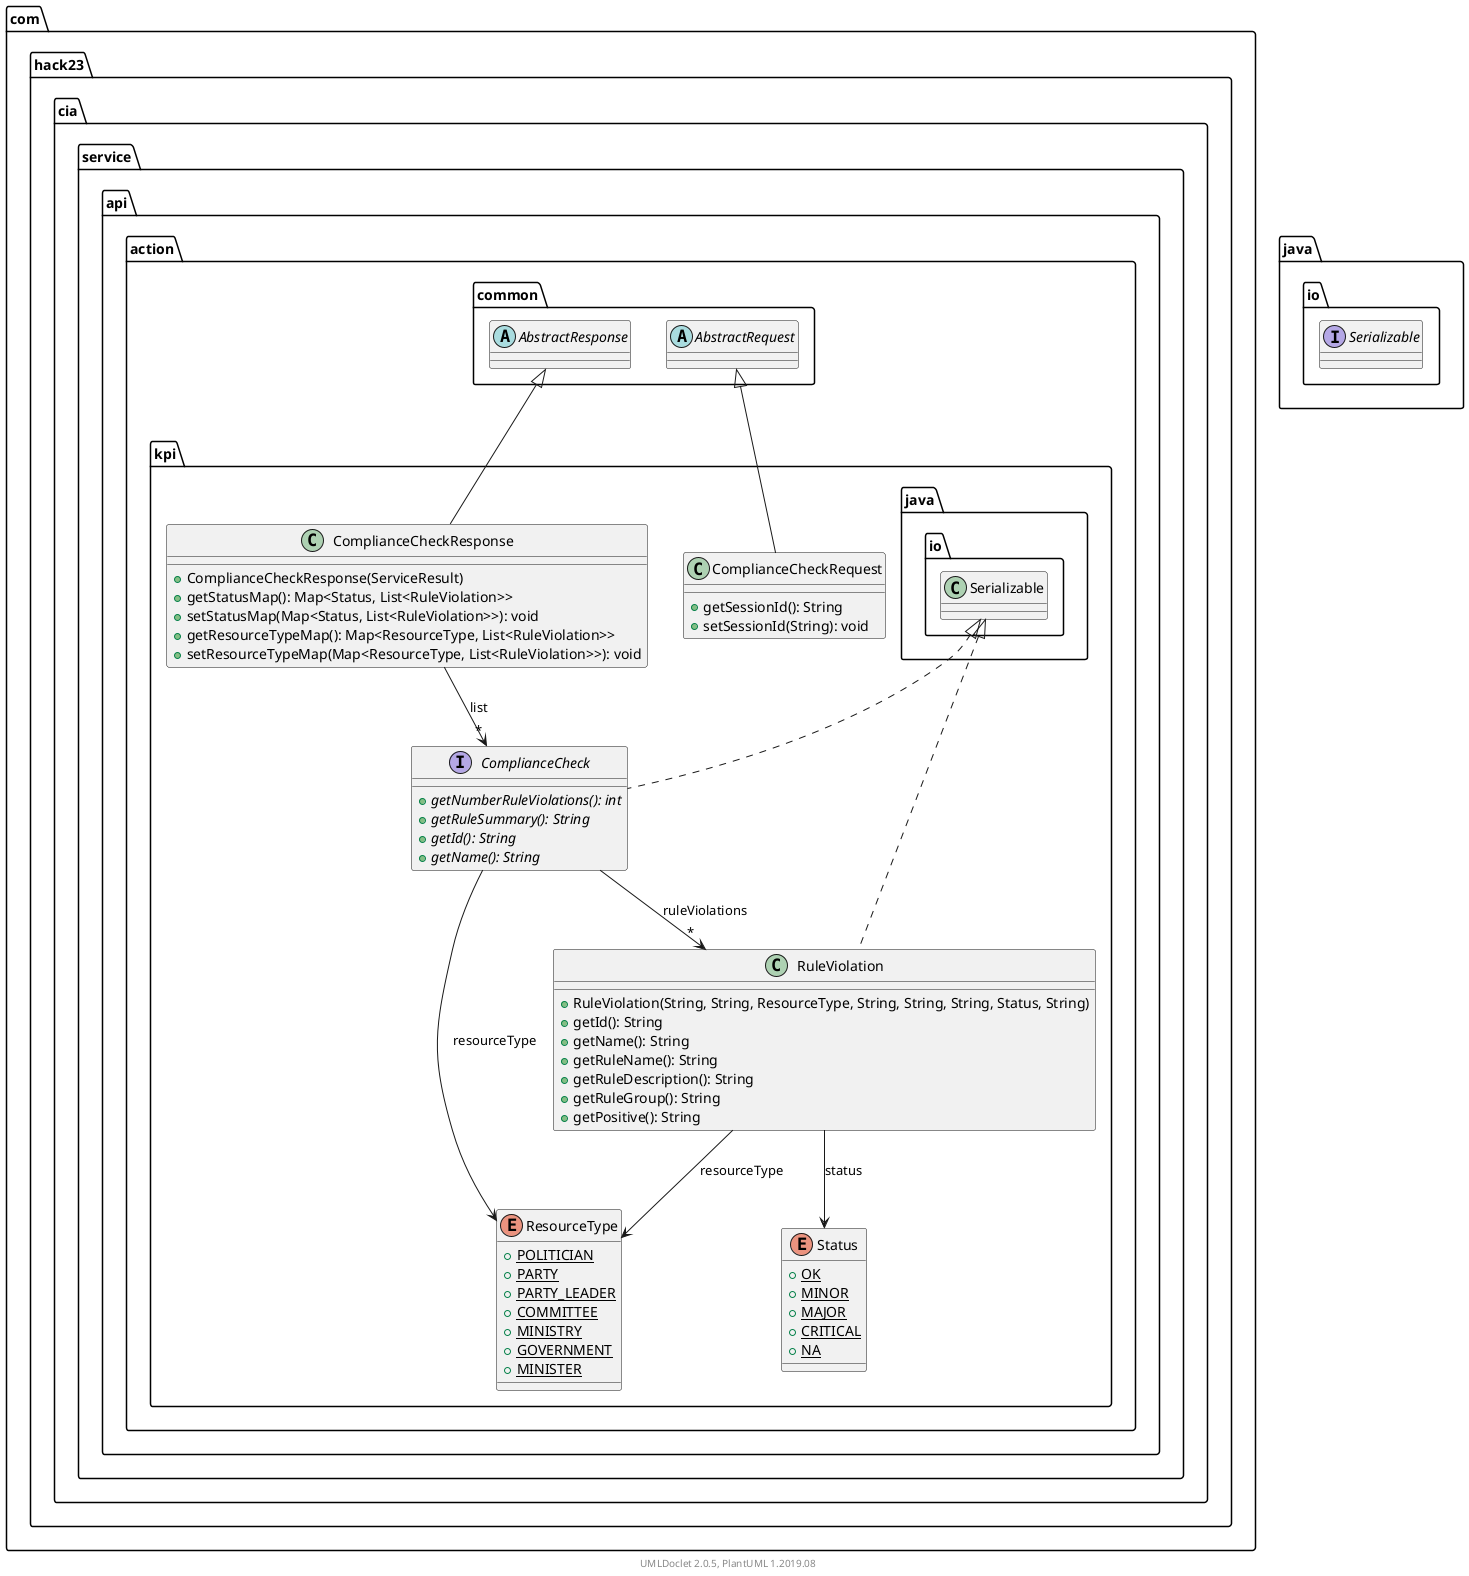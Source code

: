 @startuml
    namespace com.hack23.cia.service.api.action.kpi {

        interface ComplianceCheck [[ComplianceCheck.html]] {
            {abstract} +getNumberRuleViolations(): int
            {abstract} +getRuleSummary(): String
            {abstract} +getId(): String
            {abstract} +getName(): String
        }

        class RuleViolation [[RuleViolation.html]] {
            +RuleViolation(String, String, ResourceType, String, String, String, Status, String)
            +getId(): String
            +getName(): String
            +getRuleName(): String
            +getRuleDescription(): String
            +getRuleGroup(): String
            +getPositive(): String
        }

        enum Status [[Status.html]] {
            {static} +OK
            {static} +MINOR
            {static} +MAJOR
            {static} +CRITICAL
            {static} +NA
        }

        class ComplianceCheckResponse [[ComplianceCheckResponse.html]] {
            +ComplianceCheckResponse(ServiceResult)
            +getStatusMap(): Map<Status, List<RuleViolation>>
            +setStatusMap(Map<Status, List<RuleViolation>>): void
            +getResourceTypeMap(): Map<ResourceType, List<RuleViolation>>
            +setResourceTypeMap(Map<ResourceType, List<RuleViolation>>): void
        }

        class ComplianceCheckRequest [[ComplianceCheckRequest.html]] {
            +getSessionId(): String
            +setSessionId(String): void
        }

        enum ResourceType [[ResourceType.html]] {
            {static} +POLITICIAN
            {static} +PARTY
            {static} +PARTY_LEADER
            {static} +COMMITTEE
            {static} +MINISTRY
            {static} +GOVERNMENT
            {static} +MINISTER
        }

        java.io.Serializable <|.. ComplianceCheck
        ComplianceCheck --> ResourceType: resourceType
        ComplianceCheck --> "*" RuleViolation: ruleViolations
        java.io.Serializable <|.. RuleViolation
        RuleViolation --> Status: status
        RuleViolation --> ResourceType: resourceType
        com.hack23.cia.service.api.action.common.AbstractResponse <|-- ComplianceCheckResponse
        ComplianceCheckResponse --> "*" ComplianceCheck: list
        com.hack23.cia.service.api.action.common.AbstractRequest <|-- ComplianceCheckRequest
    }

    namespace java.io {
        interface Serializable
    }

    namespace com.hack23.cia.service.api.action.common {
        abstract class AbstractResponse [[../common/AbstractResponse.html]] {
        }
        abstract class AbstractRequest [[../common/AbstractRequest.html]] {
        }
    }

    center footer UMLDoclet 2.0.5, PlantUML 1.2019.08
@enduml
